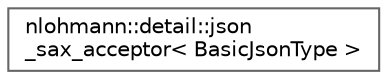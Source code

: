 digraph "类继承关系图"
{
 // LATEX_PDF_SIZE
  bgcolor="transparent";
  edge [fontname=Helvetica,fontsize=10,labelfontname=Helvetica,labelfontsize=10];
  node [fontname=Helvetica,fontsize=10,shape=box,height=0.2,width=0.4];
  rankdir="LR";
  Node0 [id="Node000000",label="nlohmann::detail::json\l_sax_acceptor\< BasicJsonType \>",height=0.2,width=0.4,color="grey40", fillcolor="white", style="filled",URL="$classnlohmann_1_1detail_1_1json__sax__acceptor.html",tooltip=" "];
}
